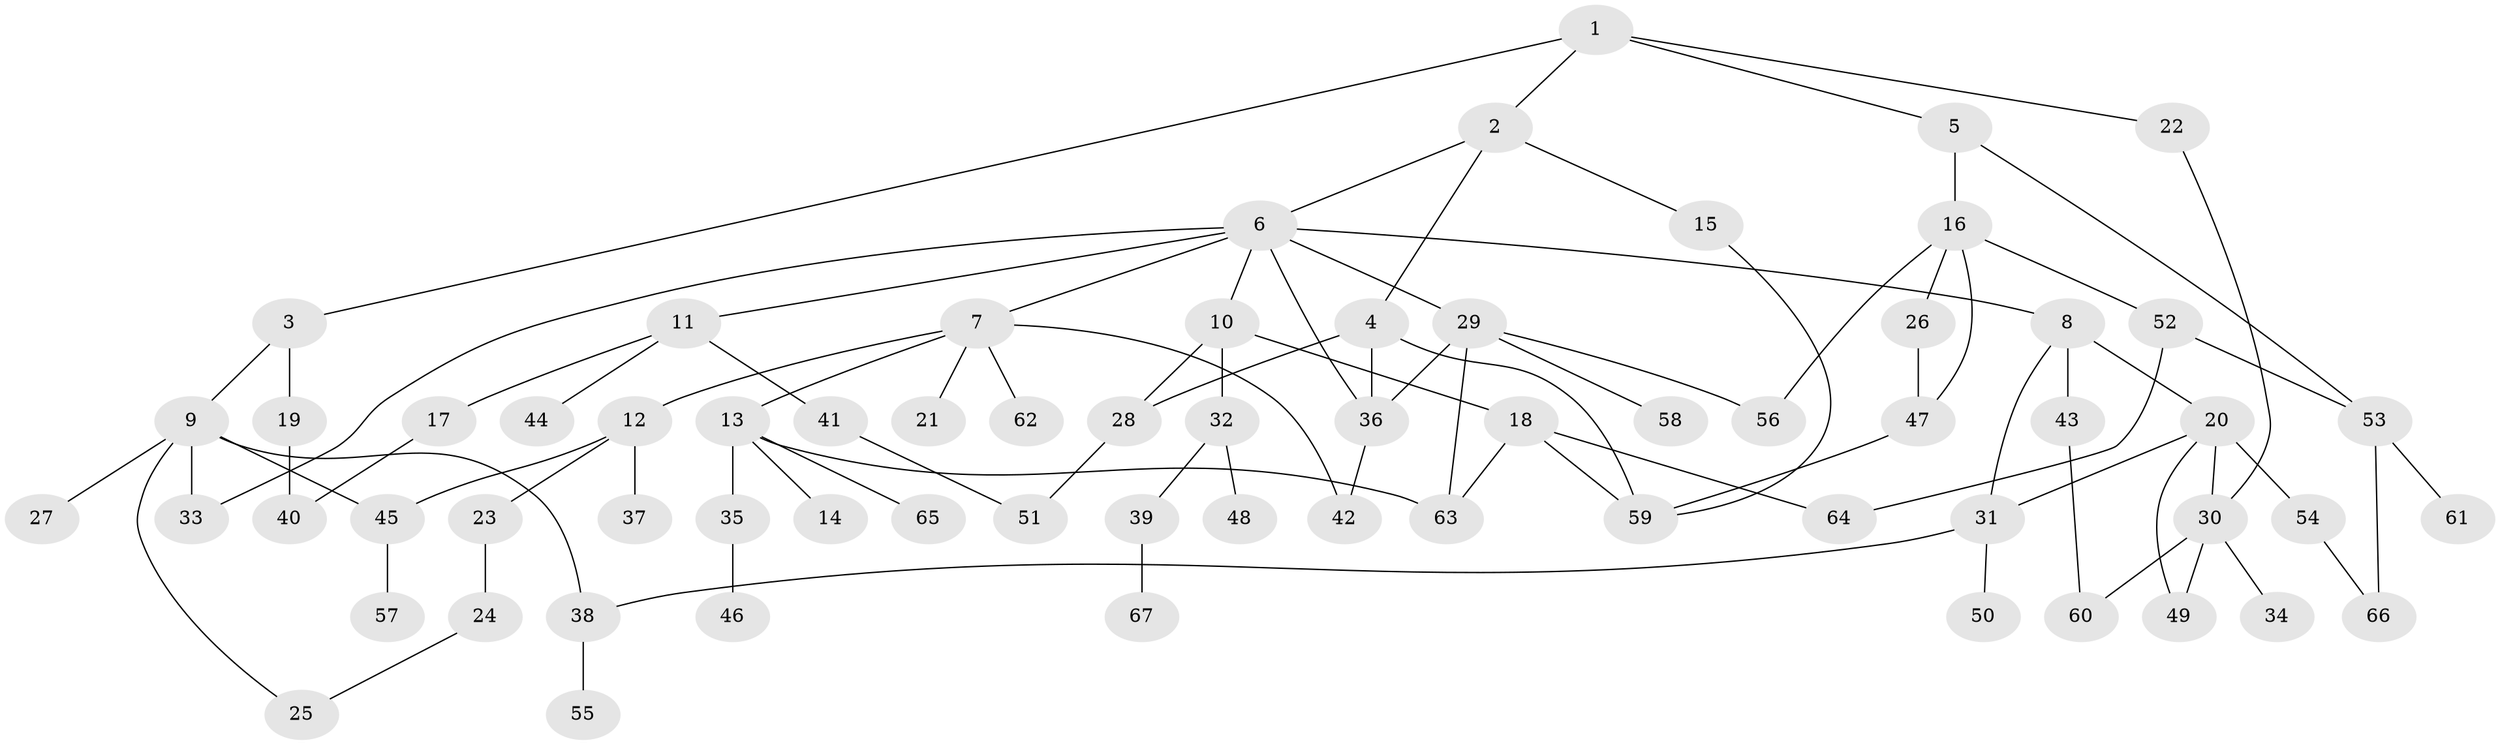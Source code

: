 // coarse degree distribution, {4: 0.175, 3: 0.1, 7: 0.075, 8: 0.025, 5: 0.075, 1: 0.25, 2: 0.3}
// Generated by graph-tools (version 1.1) at 2025/17/03/04/25 18:17:08]
// undirected, 67 vertices, 90 edges
graph export_dot {
graph [start="1"]
  node [color=gray90,style=filled];
  1;
  2;
  3;
  4;
  5;
  6;
  7;
  8;
  9;
  10;
  11;
  12;
  13;
  14;
  15;
  16;
  17;
  18;
  19;
  20;
  21;
  22;
  23;
  24;
  25;
  26;
  27;
  28;
  29;
  30;
  31;
  32;
  33;
  34;
  35;
  36;
  37;
  38;
  39;
  40;
  41;
  42;
  43;
  44;
  45;
  46;
  47;
  48;
  49;
  50;
  51;
  52;
  53;
  54;
  55;
  56;
  57;
  58;
  59;
  60;
  61;
  62;
  63;
  64;
  65;
  66;
  67;
  1 -- 2;
  1 -- 3;
  1 -- 5;
  1 -- 22;
  2 -- 4;
  2 -- 6;
  2 -- 15;
  3 -- 9;
  3 -- 19;
  4 -- 36;
  4 -- 59;
  4 -- 28;
  5 -- 16;
  5 -- 53;
  6 -- 7;
  6 -- 8;
  6 -- 10;
  6 -- 11;
  6 -- 29;
  6 -- 36;
  6 -- 33;
  7 -- 12;
  7 -- 13;
  7 -- 21;
  7 -- 42;
  7 -- 62;
  8 -- 20;
  8 -- 31;
  8 -- 43;
  9 -- 25;
  9 -- 27;
  9 -- 33;
  9 -- 38;
  9 -- 45;
  10 -- 18;
  10 -- 28;
  10 -- 32;
  11 -- 17;
  11 -- 41;
  11 -- 44;
  12 -- 23;
  12 -- 37;
  12 -- 45;
  13 -- 14;
  13 -- 35;
  13 -- 63;
  13 -- 65;
  15 -- 59;
  16 -- 26;
  16 -- 52;
  16 -- 47;
  16 -- 56;
  17 -- 40;
  18 -- 59;
  18 -- 64;
  18 -- 63;
  19 -- 40;
  20 -- 54;
  20 -- 31;
  20 -- 30;
  20 -- 49;
  22 -- 30;
  23 -- 24;
  24 -- 25;
  26 -- 47;
  28 -- 51;
  29 -- 56;
  29 -- 58;
  29 -- 36;
  29 -- 63;
  30 -- 34;
  30 -- 49;
  30 -- 60;
  31 -- 50;
  31 -- 38;
  32 -- 39;
  32 -- 48;
  35 -- 46;
  36 -- 42;
  38 -- 55;
  39 -- 67;
  41 -- 51;
  43 -- 60;
  45 -- 57;
  47 -- 59;
  52 -- 64;
  52 -- 53;
  53 -- 61;
  53 -- 66;
  54 -- 66;
}

